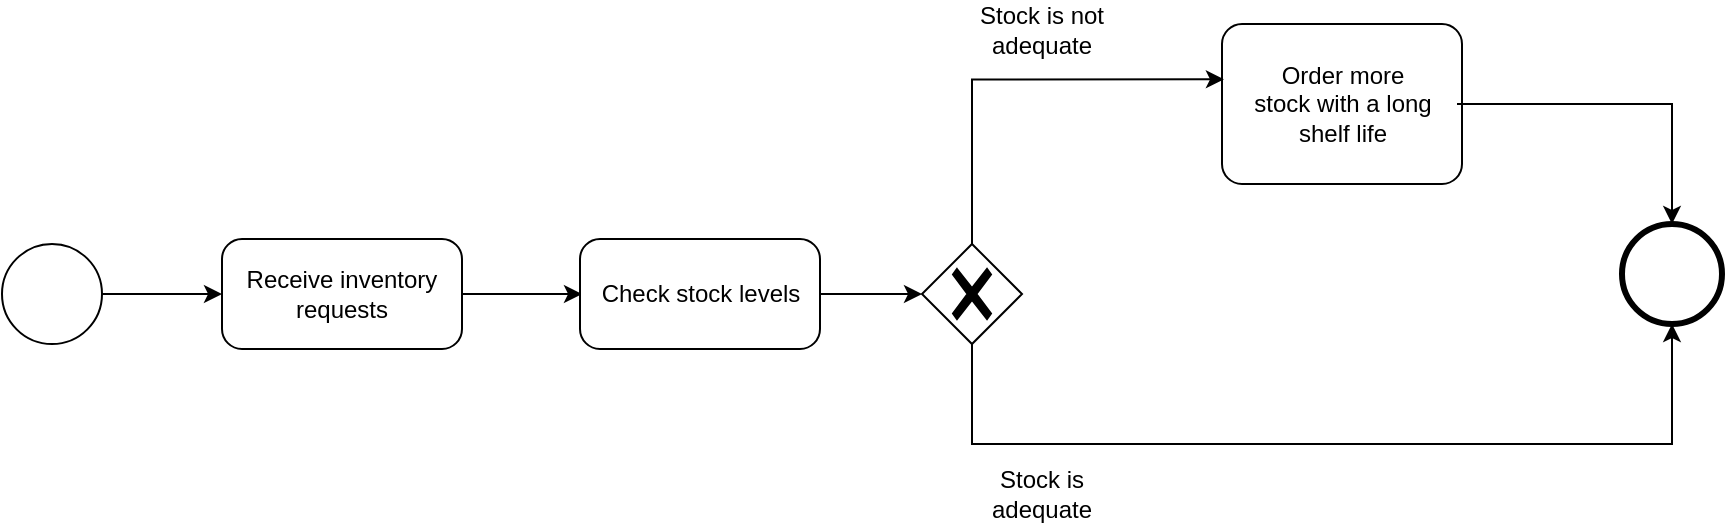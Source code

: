 <mxfile version="25.0.3">
  <diagram name="Inventory Control System" id="UfsWmib_87z0dJYuPxlu">
    <mxGraphModel dx="1221" dy="725" grid="1" gridSize="10" guides="1" tooltips="1" connect="1" arrows="1" fold="1" page="1" pageScale="1" pageWidth="827" pageHeight="1169" math="0" shadow="0">
      <root>
        <mxCell id="0" />
        <mxCell id="1" parent="0" />
        <mxCell id="ZxYCyNb9GHyZLmoiOR7f-35" value="" style="points=[[0.145,0.145,0],[0.5,0,0],[0.855,0.145,0],[1,0.5,0],[0.855,0.855,0],[0.5,1,0],[0.145,0.855,0],[0,0.5,0]];shape=mxgraph.bpmn.event;html=1;verticalLabelPosition=bottom;labelBackgroundColor=#ffffff;verticalAlign=top;align=center;perimeter=ellipsePerimeter;outlineConnect=0;aspect=fixed;outline=standard;symbol=general;" parent="1" vertex="1">
          <mxGeometry x="70" y="360" width="50" height="50" as="geometry" />
        </mxCell>
        <mxCell id="ZxYCyNb9GHyZLmoiOR7f-36" value="" style="points=[[0.145,0.145,0],[0.5,0,0],[0.855,0.145,0],[1,0.5,0],[0.855,0.855,0],[0.5,1,0],[0.145,0.855,0],[0,0.5,0]];shape=mxgraph.bpmn.event;html=1;verticalLabelPosition=bottom;labelBackgroundColor=#ffffff;verticalAlign=top;align=center;perimeter=ellipsePerimeter;outlineConnect=0;aspect=fixed;outline=standard;symbol=general;strokeWidth=3;" parent="1" vertex="1">
          <mxGeometry x="880" y="350" width="50" height="50" as="geometry" />
        </mxCell>
        <mxCell id="ZxYCyNb9GHyZLmoiOR7f-37" style="edgeStyle=orthogonalEdgeStyle;rounded=0;orthogonalLoop=1;jettySize=auto;html=1;" parent="1" source="ZxYCyNb9GHyZLmoiOR7f-38" edge="1">
          <mxGeometry relative="1" as="geometry">
            <mxPoint x="360" y="385" as="targetPoint" />
          </mxGeometry>
        </mxCell>
        <mxCell id="ZxYCyNb9GHyZLmoiOR7f-38" value="" style="points=[[0.25,0,0],[0.5,0,0],[0.75,0,0],[1,0.25,0],[1,0.5,0],[1,0.75,0],[0.75,1,0],[0.5,1,0],[0.25,1,0],[0,0.75,0],[0,0.5,0],[0,0.25,0]];shape=mxgraph.bpmn.task;whiteSpace=wrap;rectStyle=rounded;size=10;html=1;container=1;expand=0;collapsible=0;taskMarker=abstract;" parent="1" vertex="1">
          <mxGeometry x="180" y="357.5" width="120" height="55" as="geometry" />
        </mxCell>
        <mxCell id="ZxYCyNb9GHyZLmoiOR7f-39" value="Receive inventory requests" style="text;html=1;align=center;verticalAlign=middle;whiteSpace=wrap;rounded=0;" parent="ZxYCyNb9GHyZLmoiOR7f-38" vertex="1">
          <mxGeometry x="10" y="12.5" width="100" height="30" as="geometry" />
        </mxCell>
        <mxCell id="ZxYCyNb9GHyZLmoiOR7f-40" style="edgeStyle=orthogonalEdgeStyle;rounded=0;orthogonalLoop=1;jettySize=auto;html=1;entryX=0;entryY=0.5;entryDx=0;entryDy=0;entryPerimeter=0;" parent="1" source="ZxYCyNb9GHyZLmoiOR7f-35" target="ZxYCyNb9GHyZLmoiOR7f-38" edge="1">
          <mxGeometry relative="1" as="geometry" />
        </mxCell>
        <mxCell id="ZxYCyNb9GHyZLmoiOR7f-41" style="edgeStyle=orthogonalEdgeStyle;rounded=0;orthogonalLoop=1;jettySize=auto;html=1;exitX=0.5;exitY=1;exitDx=0;exitDy=0;exitPerimeter=0;entryX=0.5;entryY=1;entryDx=0;entryDy=0;entryPerimeter=0;" parent="1" target="ZxYCyNb9GHyZLmoiOR7f-36" edge="1">
          <mxGeometry relative="1" as="geometry">
            <mxPoint x="690" y="460" as="targetPoint" />
            <mxPoint x="555" y="410" as="sourcePoint" />
            <Array as="points">
              <mxPoint x="555" y="460" />
              <mxPoint x="905" y="460" />
            </Array>
          </mxGeometry>
        </mxCell>
        <mxCell id="ZxYCyNb9GHyZLmoiOR7f-43" value="" style="points=[[0.25,0,0],[0.5,0,0],[0.75,0,0],[1,0.25,0],[1,0.5,0],[1,0.75,0],[0.75,1,0],[0.5,1,0],[0.25,1,0],[0,0.75,0],[0,0.5,0],[0,0.25,0]];shape=mxgraph.bpmn.task;whiteSpace=wrap;rectStyle=rounded;size=10;html=1;container=1;expand=0;collapsible=0;taskMarker=abstract;" parent="1" vertex="1">
          <mxGeometry x="359" y="357.5" width="120" height="55" as="geometry" />
        </mxCell>
        <mxCell id="ZxYCyNb9GHyZLmoiOR7f-44" value="Check stock levels" style="text;html=1;align=center;verticalAlign=middle;whiteSpace=wrap;rounded=0;" parent="ZxYCyNb9GHyZLmoiOR7f-43" vertex="1">
          <mxGeometry x="7.5" y="12.5" width="105" height="30" as="geometry" />
        </mxCell>
        <mxCell id="ZxYCyNb9GHyZLmoiOR7f-45" style="edgeStyle=orthogonalEdgeStyle;rounded=0;orthogonalLoop=1;jettySize=auto;html=1;entryX=0;entryY=0.5;entryDx=0;entryDy=0;entryPerimeter=0;" parent="1" source="ZxYCyNb9GHyZLmoiOR7f-43" edge="1">
          <mxGeometry relative="1" as="geometry">
            <mxPoint x="530" y="385" as="targetPoint" />
          </mxGeometry>
        </mxCell>
        <mxCell id="ZxYCyNb9GHyZLmoiOR7f-46" value="" style="points=[[0.25,0,0],[0.5,0,0],[0.75,0,0],[1,0.25,0],[1,0.5,0],[1,0.75,0],[0.75,1,0],[0.5,1,0],[0.25,1,0],[0,0.75,0],[0,0.5,0],[0,0.25,0]];shape=mxgraph.bpmn.task;whiteSpace=wrap;rectStyle=rounded;size=10;html=1;container=1;expand=0;collapsible=0;taskMarker=abstract;" parent="1" vertex="1">
          <mxGeometry x="680" y="250" width="120" height="80" as="geometry" />
        </mxCell>
        <mxCell id="ZxYCyNb9GHyZLmoiOR7f-48" value="Order more stock&amp;nbsp;with a long shelf life" style="text;html=1;align=center;verticalAlign=middle;whiteSpace=wrap;rounded=0;" parent="ZxYCyNb9GHyZLmoiOR7f-46" vertex="1">
          <mxGeometry x="2.5" y="18.18" width="115" height="43.64" as="geometry" />
        </mxCell>
        <mxCell id="ZxYCyNb9GHyZLmoiOR7f-57" style="edgeStyle=orthogonalEdgeStyle;rounded=0;orthogonalLoop=1;jettySize=auto;html=1;entryX=0.008;entryY=0.346;entryDx=0;entryDy=0;entryPerimeter=0;exitX=0.5;exitY=0;exitDx=0;exitDy=0;exitPerimeter=0;" parent="1" source="ZxYCyNb9GHyZLmoiOR7f-56" target="ZxYCyNb9GHyZLmoiOR7f-46" edge="1">
          <mxGeometry relative="1" as="geometry">
            <mxPoint x="555" y="280" as="targetPoint" />
          </mxGeometry>
        </mxCell>
        <mxCell id="ZxYCyNb9GHyZLmoiOR7f-56" value="" style="points=[[0.25,0.25,0],[0.5,0,0],[0.75,0.25,0],[1,0.5,0],[0.75,0.75,0],[0.5,1,0],[0.25,0.75,0],[0,0.5,0]];shape=mxgraph.bpmn.gateway2;html=1;verticalLabelPosition=bottom;labelBackgroundColor=#ffffff;verticalAlign=top;align=center;perimeter=rhombusPerimeter;outlineConnect=0;outline=none;symbol=none;gwType=exclusive;" parent="1" vertex="1">
          <mxGeometry x="530" y="360" width="50" height="50" as="geometry" />
        </mxCell>
        <mxCell id="ZxYCyNb9GHyZLmoiOR7f-58" value="Stock is not adequate" style="text;html=1;align=center;verticalAlign=middle;whiteSpace=wrap;rounded=0;" parent="1" vertex="1">
          <mxGeometry x="550" y="238" width="80" height="30" as="geometry" />
        </mxCell>
        <mxCell id="ZxYCyNb9GHyZLmoiOR7f-60" style="edgeStyle=orthogonalEdgeStyle;rounded=0;orthogonalLoop=1;jettySize=auto;html=1;entryX=0.5;entryY=0;entryDx=0;entryDy=0;entryPerimeter=0;" parent="1" source="ZxYCyNb9GHyZLmoiOR7f-48" target="ZxYCyNb9GHyZLmoiOR7f-36" edge="1">
          <mxGeometry relative="1" as="geometry" />
        </mxCell>
        <mxCell id="Sz0xKydZBXqBnyudwmoP-1" value="Stock is adequate" style="text;html=1;align=center;verticalAlign=middle;whiteSpace=wrap;rounded=0;" vertex="1" parent="1">
          <mxGeometry x="550" y="470" width="80" height="30" as="geometry" />
        </mxCell>
      </root>
    </mxGraphModel>
  </diagram>
</mxfile>
